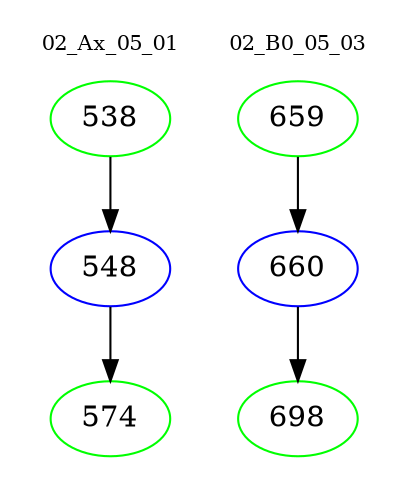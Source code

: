 digraph{
subgraph cluster_0 {
color = white
label = "02_Ax_05_01";
fontsize=10;
T0_538 [label="538", color="green"]
T0_538 -> T0_548 [color="black"]
T0_548 [label="548", color="blue"]
T0_548 -> T0_574 [color="black"]
T0_574 [label="574", color="green"]
}
subgraph cluster_1 {
color = white
label = "02_B0_05_03";
fontsize=10;
T1_659 [label="659", color="green"]
T1_659 -> T1_660 [color="black"]
T1_660 [label="660", color="blue"]
T1_660 -> T1_698 [color="black"]
T1_698 [label="698", color="green"]
}
}
